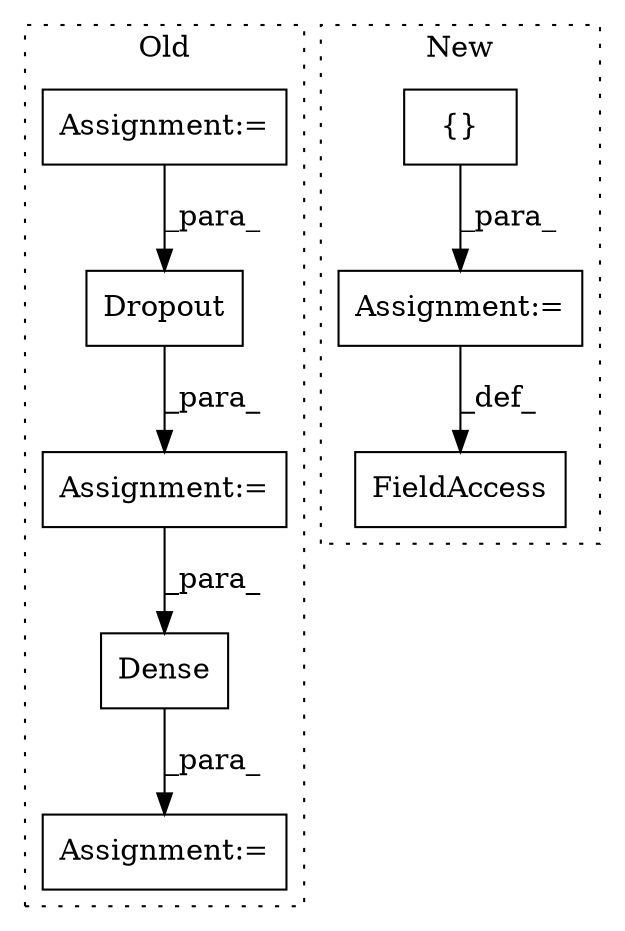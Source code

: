 digraph G {
subgraph cluster0 {
1 [label="Dense" a="32" s="2777,2796" l="6,1" shape="box"];
4 [label="Assignment:=" a="7" s="2776" l="1" shape="box"];
6 [label="Dropout" a="32" s="2570,2591" l="8,1" shape="box"];
7 [label="Assignment:=" a="7" s="2528" l="1" shape="box"];
8 [label="Assignment:=" a="7" s="2569" l="1" shape="box"];
label = "Old";
style="dotted";
}
subgraph cluster1 {
2 [label="{}" a="4" s="2694,2696" l="1,1" shape="box"];
3 [label="Assignment:=" a="7" s="2684" l="1" shape="box"];
5 [label="FieldAccess" a="22" s="2672" l="12" shape="box"];
label = "New";
style="dotted";
}
1 -> 4 [label="_para_"];
2 -> 3 [label="_para_"];
3 -> 5 [label="_def_"];
6 -> 8 [label="_para_"];
7 -> 6 [label="_para_"];
8 -> 1 [label="_para_"];
}